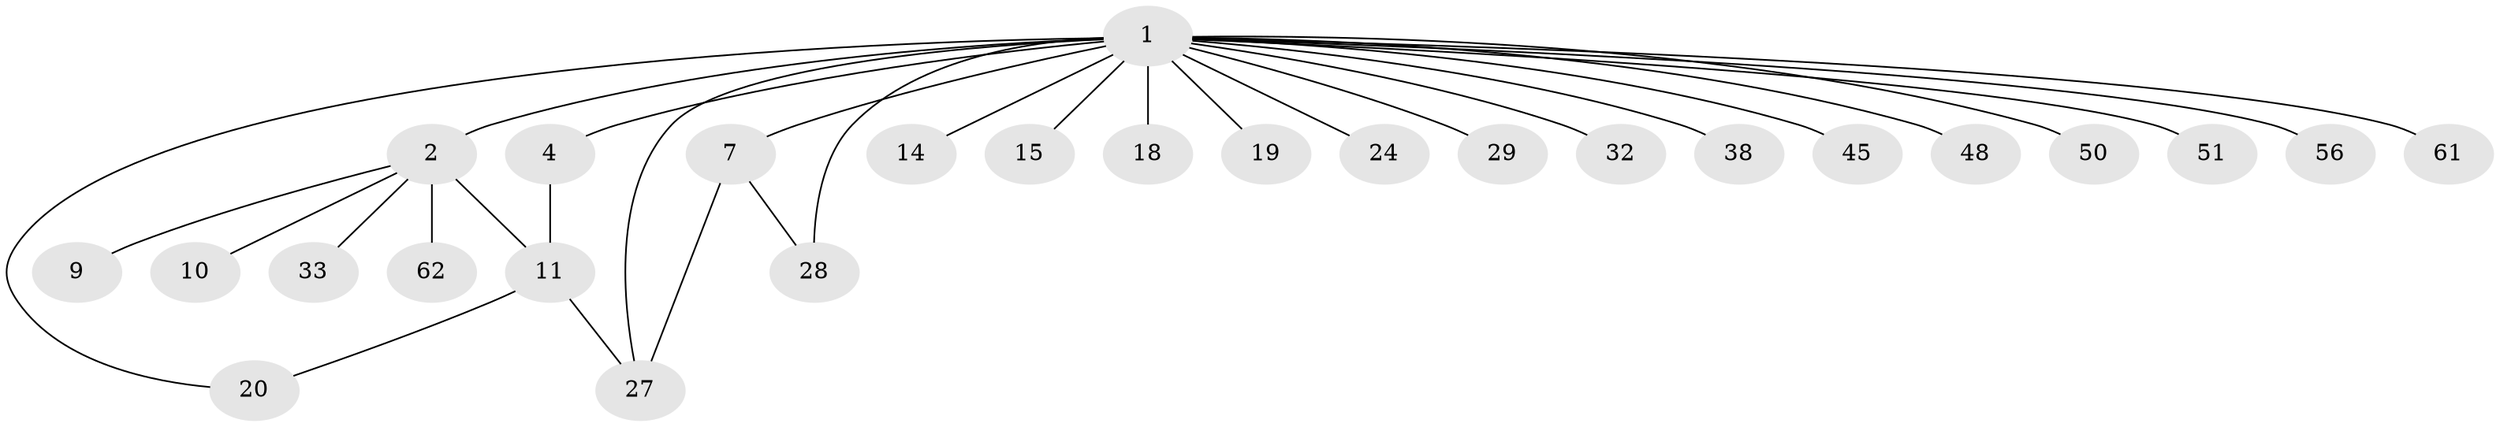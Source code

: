 // original degree distribution, {26: 0.015384615384615385, 7: 0.03076923076923077, 4: 0.07692307692307693, 2: 0.26153846153846155, 1: 0.5384615384615384, 8: 0.015384615384615385, 6: 0.015384615384615385, 3: 0.046153846153846156}
// Generated by graph-tools (version 1.1) at 2025/17/03/04/25 18:17:58]
// undirected, 26 vertices, 30 edges
graph export_dot {
graph [start="1"]
  node [color=gray90,style=filled];
  1 [super="+6+3+8"];
  2;
  4 [super="+12+31"];
  7 [super="+26+16+13+39+36+25"];
  9;
  10 [super="+34"];
  11 [super="+21+22+43"];
  14;
  15 [super="+17"];
  18 [super="+37"];
  19;
  20;
  24;
  27 [super="+30"];
  28 [super="+49+53+54+64"];
  29;
  32;
  33;
  38;
  45;
  48;
  50;
  51;
  56;
  61;
  62;
  1 -- 2 [weight=2];
  1 -- 4;
  1 -- 7 [weight=2];
  1 -- 14;
  1 -- 15;
  1 -- 18 [weight=2];
  1 -- 20;
  1 -- 24;
  1 -- 27;
  1 -- 28;
  1 -- 29;
  1 -- 32;
  1 -- 38;
  1 -- 45;
  1 -- 48;
  1 -- 50;
  1 -- 51;
  1 -- 56;
  1 -- 61;
  1 -- 19;
  2 -- 9;
  2 -- 10;
  2 -- 11;
  2 -- 33;
  2 -- 62;
  4 -- 11 [weight=2];
  7 -- 28;
  7 -- 27;
  11 -- 27;
  11 -- 20;
}
